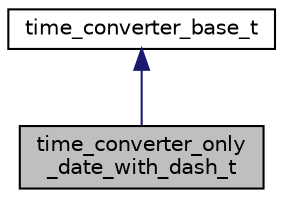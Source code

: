 digraph "time_converter_only_date_with_dash_t"
{
 // LATEX_PDF_SIZE
  edge [fontname="Helvetica",fontsize="10",labelfontname="Helvetica",labelfontsize="10"];
  node [fontname="Helvetica",fontsize="10",shape=record];
  Node1 [label="time_converter_only\l_date_with_dash_t",height=0.2,width=0.4,color="black", fillcolor="grey75", style="filled", fontcolor="black",tooltip="Regular Expression with format : \"YY-MM-DD\"."];
  Node2 -> Node1 [dir="back",color="midnightblue",fontsize="10",style="solid",fontname="Helvetica"];
  Node2 [label="time_converter_base_t",height=0.2,width=0.4,color="black", fillcolor="white", style="filled",URL="$classtime__converter__base__t.html",tooltip="Abstract base class of some Regular Expression of date/time format."];
}
